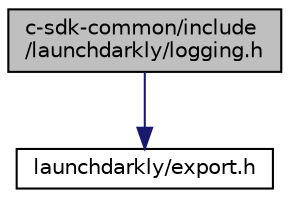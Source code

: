 digraph "c-sdk-common/include/launchdarkly/logging.h"
{
 // LATEX_PDF_SIZE
  edge [fontname="Helvetica",fontsize="10",labelfontname="Helvetica",labelfontsize="10"];
  node [fontname="Helvetica",fontsize="10",shape=record];
  Node1 [label="c-sdk-common/include\l/launchdarkly/logging.h",height=0.2,width=0.4,color="black", fillcolor="grey75", style="filled", fontcolor="black",tooltip="Public API Interface for Logging."];
  Node1 -> Node2 [color="midnightblue",fontsize="10",style="solid",fontname="Helvetica"];
  Node2 [label="launchdarkly/export.h",height=0.2,width=0.4,color="black", fillcolor="white", style="filled",URL="$export_8h.html",tooltip="Public. Configuration of exported symbols."];
}
